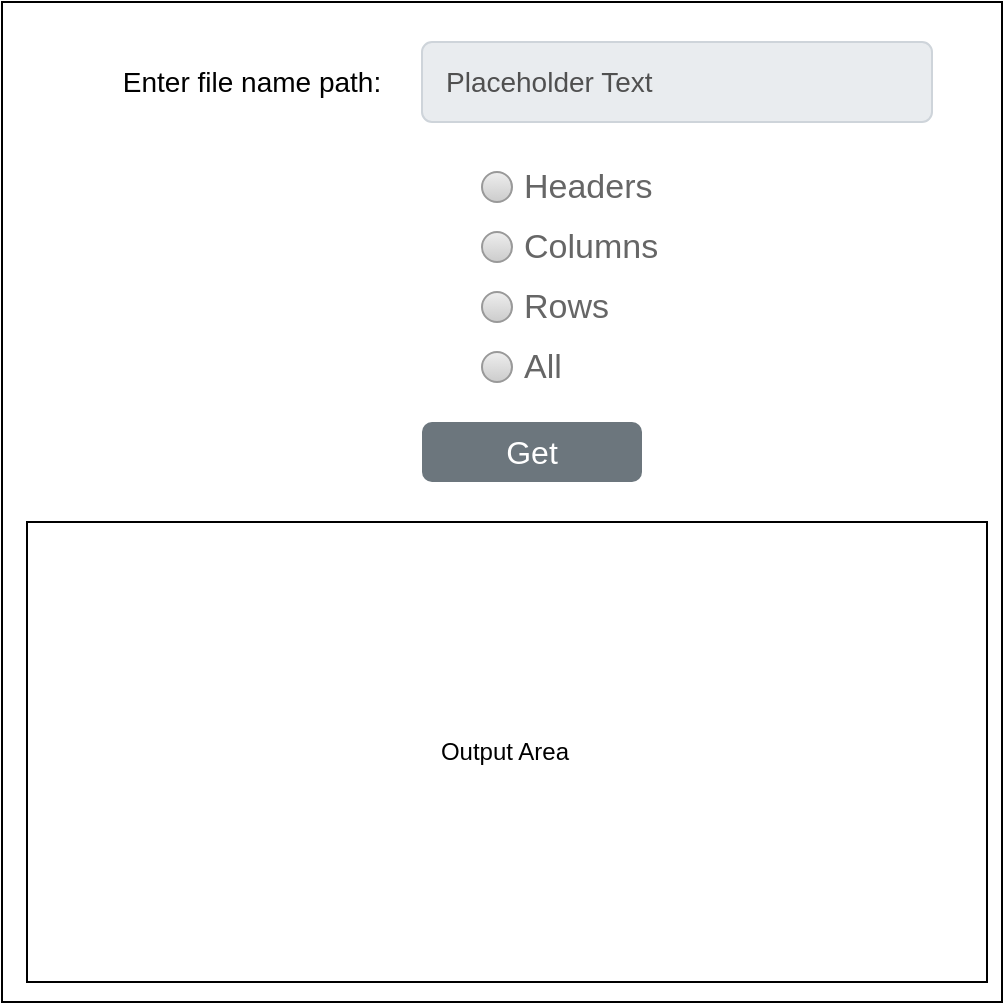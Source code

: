<mxfile version="27.0.9">
  <diagram name="Page-1" id="pfTju1ljeHsVdCa7_pu0">
    <mxGraphModel dx="2515" dy="1851" grid="1" gridSize="10" guides="1" tooltips="1" connect="1" arrows="1" fold="1" page="1" pageScale="1" pageWidth="850" pageHeight="1100" math="0" shadow="0">
      <root>
        <mxCell id="0" />
        <mxCell id="1" parent="0" />
        <mxCell id="fqxmQ9hivPEvndZYAPpD-1" value="" style="rounded=0;whiteSpace=wrap;html=1;movable=0;resizable=0;rotatable=0;deletable=0;editable=0;locked=1;connectable=0;" vertex="1" parent="1">
          <mxGeometry x="-10" y="-20" width="500" height="500" as="geometry" />
        </mxCell>
        <mxCell id="fqxmQ9hivPEvndZYAPpD-4" value="" style="group;movable=1;resizable=1;rotatable=1;deletable=1;editable=1;locked=0;connectable=1;" vertex="1" connectable="0" parent="1">
          <mxGeometry x="30" width="425" height="40" as="geometry" />
        </mxCell>
        <mxCell id="fqxmQ9hivPEvndZYAPpD-2" value="&lt;font style=&quot;font-size: 14px;&quot;&gt;Enter file name path:&lt;/font&gt;" style="text;html=1;align=center;verticalAlign=middle;whiteSpace=wrap;rounded=0;movable=1;resizable=1;rotatable=1;deletable=1;editable=1;locked=0;connectable=1;" vertex="1" parent="fqxmQ9hivPEvndZYAPpD-4">
          <mxGeometry y="5" width="170" height="30" as="geometry" />
        </mxCell>
        <mxCell id="fqxmQ9hivPEvndZYAPpD-3" value="Placeholder Text" style="html=1;shadow=0;dashed=0;shape=mxgraph.bootstrap.rrect;rSize=5;strokeColor=#CED4DA;strokeWidth=1;fillColor=#E9ECEF;fontColor=#505050;whiteSpace=wrap;align=left;verticalAlign=middle;spacingLeft=10;fontSize=14;movable=1;resizable=1;rotatable=1;deletable=1;editable=1;locked=0;connectable=1;" vertex="1" parent="fqxmQ9hivPEvndZYAPpD-4">
          <mxGeometry x="170" width="255" height="40" as="geometry" />
        </mxCell>
        <mxCell id="fqxmQ9hivPEvndZYAPpD-15" value="" style="group;movable=1;resizable=1;rotatable=1;deletable=1;editable=1;locked=0;connectable=1;" vertex="1" connectable="0" parent="1">
          <mxGeometry x="230" y="65" width="15" height="105" as="geometry" />
        </mxCell>
        <mxCell id="fqxmQ9hivPEvndZYAPpD-8" value="Headers" style="shape=ellipse;fillColor=#eeeeee;strokeColor=#999999;gradientColor=#cccccc;html=1;align=left;spacingLeft=4;fontSize=17;fontColor=#666666;labelPosition=right;shadow=0;" vertex="1" parent="fqxmQ9hivPEvndZYAPpD-15">
          <mxGeometry width="15" height="15" as="geometry" />
        </mxCell>
        <mxCell id="fqxmQ9hivPEvndZYAPpD-9" value="Columns" style="shape=ellipse;fillColor=#eeeeee;strokeColor=#999999;gradientColor=#cccccc;html=1;align=left;spacingLeft=4;fontSize=17;fontColor=#666666;labelPosition=right;shadow=0;" vertex="1" parent="fqxmQ9hivPEvndZYAPpD-15">
          <mxGeometry y="30" width="15" height="15" as="geometry" />
        </mxCell>
        <mxCell id="fqxmQ9hivPEvndZYAPpD-10" value="Rows" style="shape=ellipse;fillColor=#eeeeee;strokeColor=#999999;gradientColor=#cccccc;html=1;align=left;spacingLeft=4;fontSize=17;fontColor=#666666;labelPosition=right;shadow=0;" vertex="1" parent="fqxmQ9hivPEvndZYAPpD-15">
          <mxGeometry y="60" width="15" height="15" as="geometry" />
        </mxCell>
        <mxCell id="fqxmQ9hivPEvndZYAPpD-12" value="All" style="shape=ellipse;fillColor=#eeeeee;strokeColor=#999999;gradientColor=#cccccc;html=1;align=left;spacingLeft=4;fontSize=17;fontColor=#666666;labelPosition=right;shadow=0;" vertex="1" parent="fqxmQ9hivPEvndZYAPpD-15">
          <mxGeometry y="90" width="15" height="15" as="geometry" />
        </mxCell>
        <mxCell id="fqxmQ9hivPEvndZYAPpD-21" value="" style="rounded=0;whiteSpace=wrap;html=1;movable=0;resizable=0;rotatable=0;deletable=0;editable=0;locked=1;connectable=0;" vertex="1" parent="1">
          <mxGeometry x="2.5" y="240" width="480" height="230" as="geometry" />
        </mxCell>
        <mxCell id="fqxmQ9hivPEvndZYAPpD-22" value="&lt;font style=&quot;font-size: 12px;&quot;&gt;Output Area&lt;/font&gt;" style="text;strokeColor=none;align=center;fillColor=none;html=1;verticalAlign=middle;whiteSpace=wrap;rounded=0;movable=0;resizable=0;rotatable=0;deletable=0;editable=0;locked=1;connectable=0;" vertex="1" parent="1">
          <mxGeometry y="240" width="482.5" height="230" as="geometry" />
        </mxCell>
        <mxCell id="fqxmQ9hivPEvndZYAPpD-24" value="Get" style="html=1;shadow=0;dashed=0;shape=mxgraph.bootstrap.rrect;rSize=5;strokeColor=none;strokeWidth=1;fillColor=#6C767D;fontColor=#FFFFFF;whiteSpace=wrap;align=center;verticalAlign=middle;spacingLeft=0;fontStyle=0;fontSize=16;spacing=5;" vertex="1" parent="1">
          <mxGeometry x="200" y="190" width="110" height="30" as="geometry" />
        </mxCell>
      </root>
    </mxGraphModel>
  </diagram>
</mxfile>

